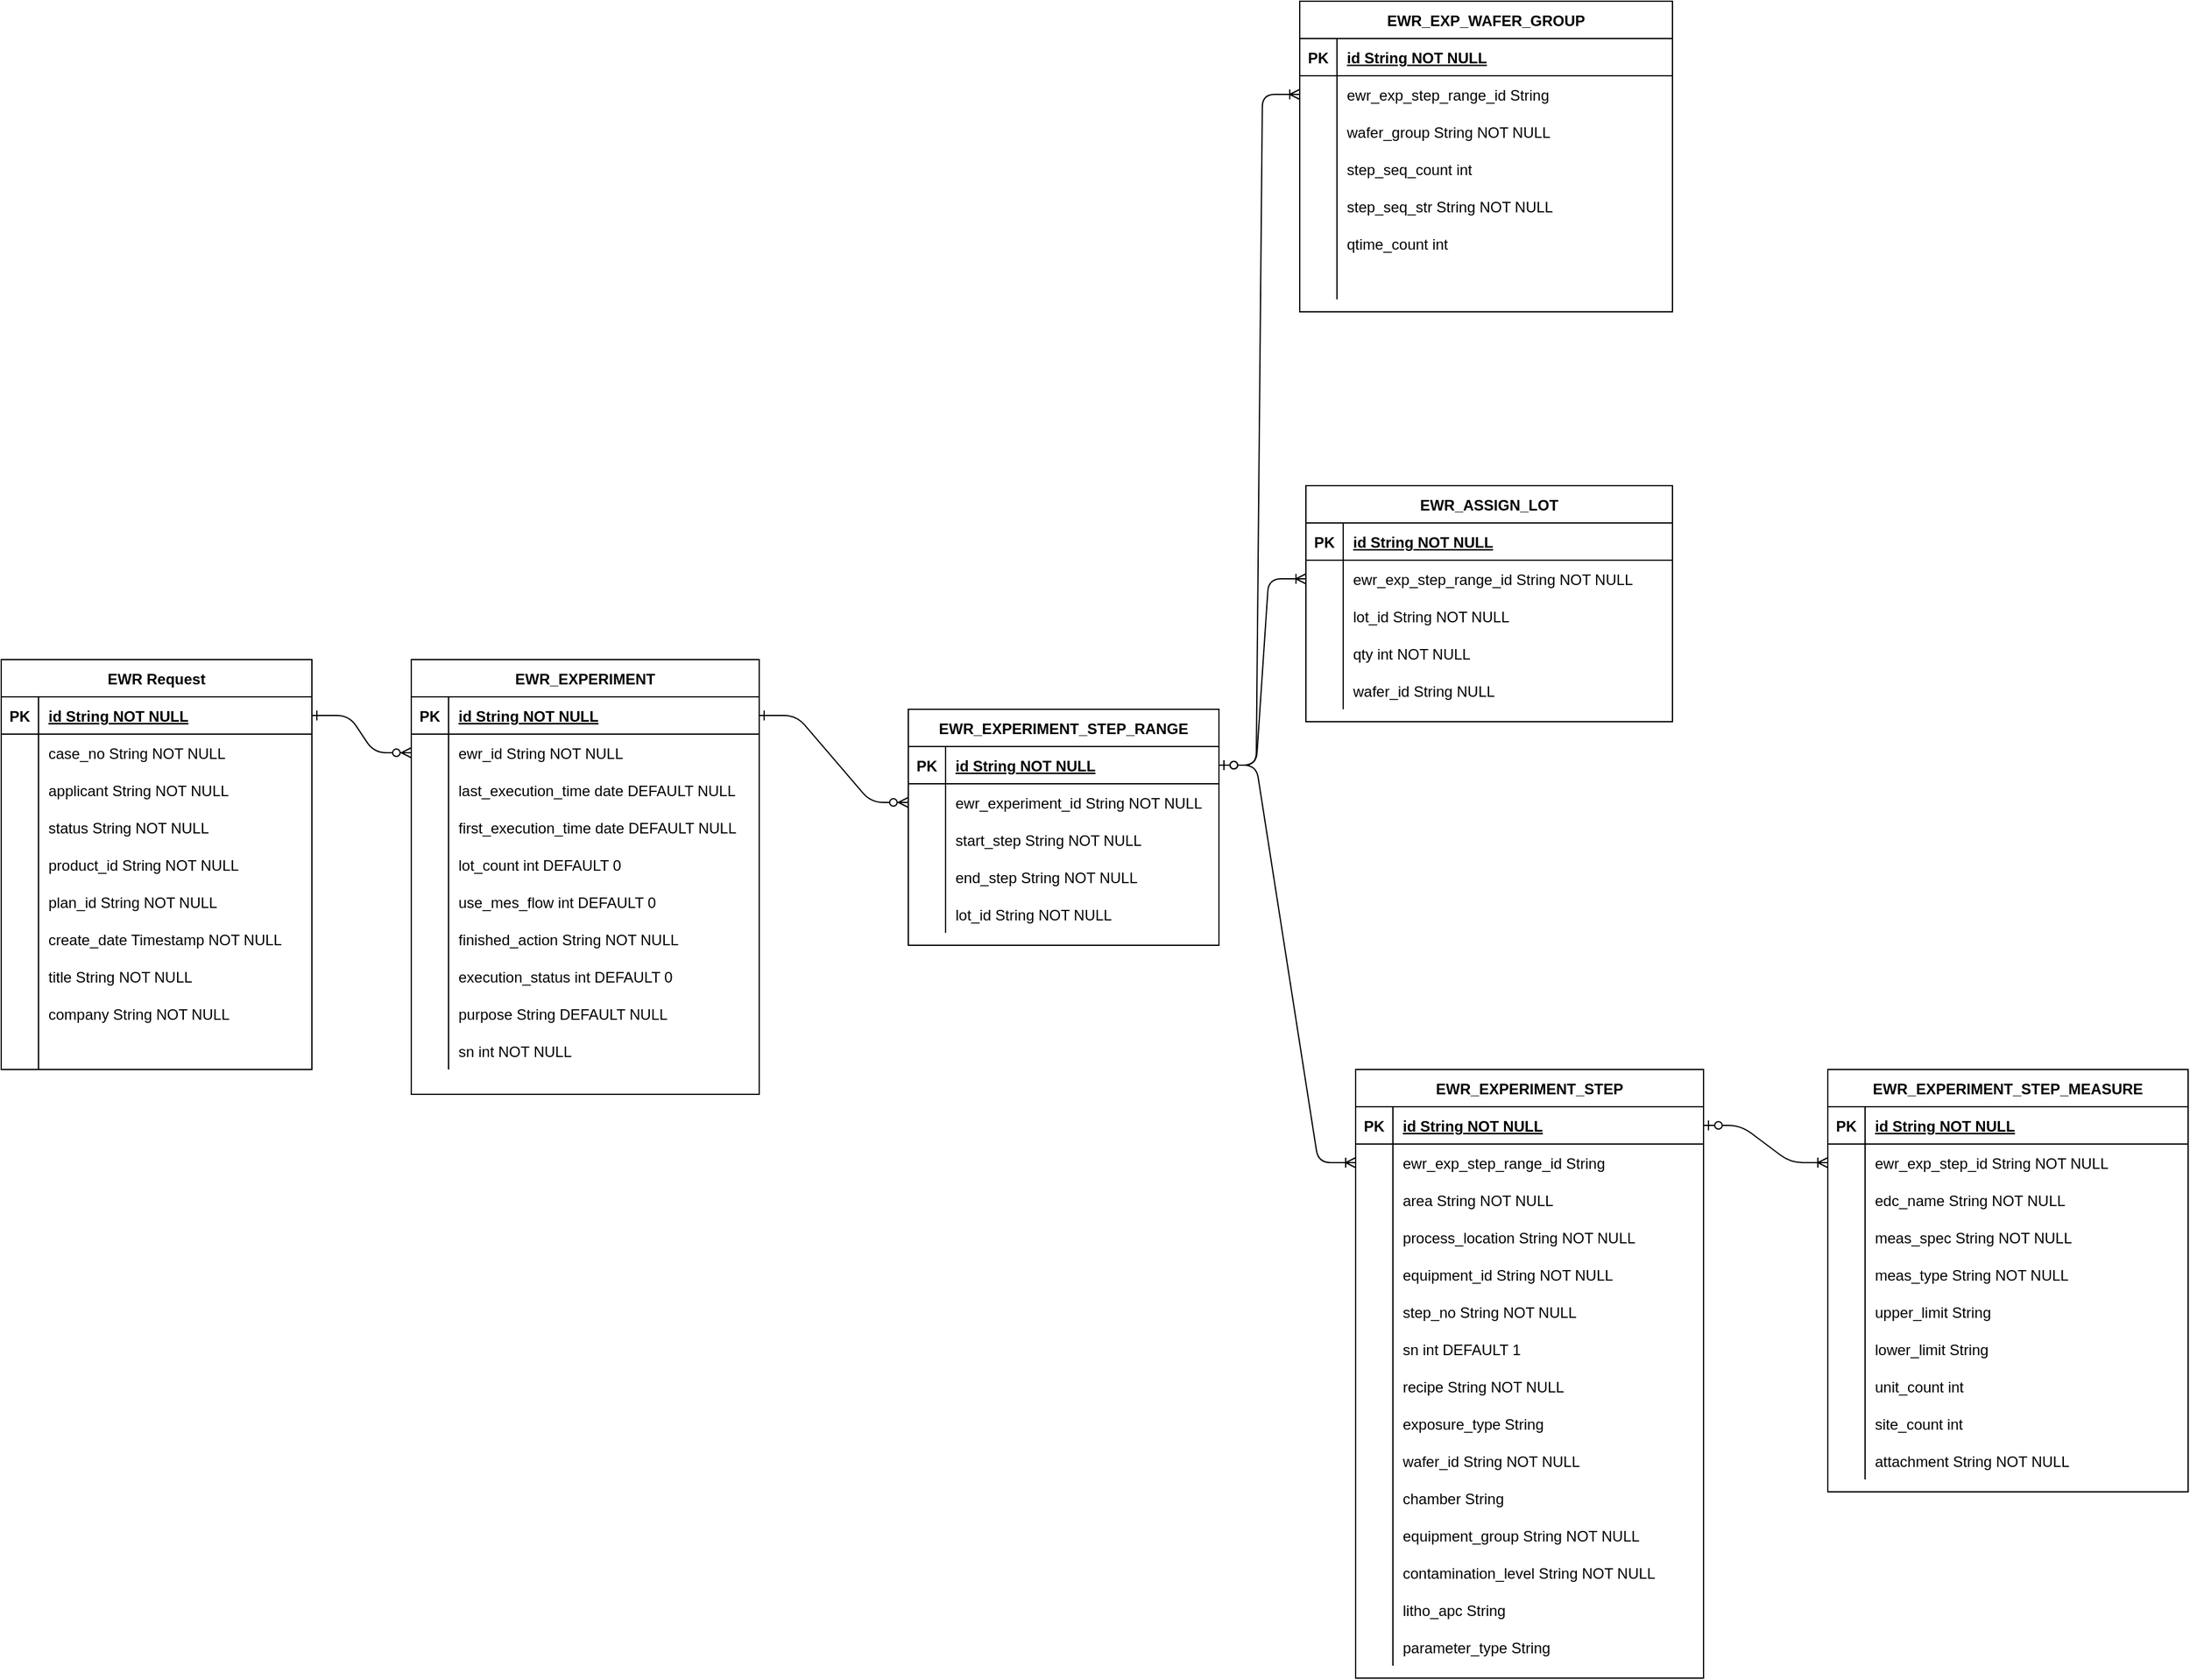 <mxfile version="13.6.2" type="github">
  <diagram id="R2lEEEUBdFMjLlhIrx00" name="Page-1">
    <mxGraphModel dx="1673" dy="1940" grid="1" gridSize="10" guides="1" tooltips="1" connect="1" arrows="1" fold="1" page="1" pageScale="1" pageWidth="850" pageHeight="1100" math="0" shadow="0" extFonts="Permanent Marker^https://fonts.googleapis.com/css?family=Permanent+Marker">
      <root>
        <mxCell id="0" />
        <mxCell id="1" parent="0" />
        <mxCell id="C-vyLk0tnHw3VtMMgP7b-1" value="" style="edgeStyle=entityRelationEdgeStyle;endArrow=ERzeroToMany;startArrow=ERone;endFill=1;startFill=0;" parent="1" source="C-vyLk0tnHw3VtMMgP7b-24" target="C-vyLk0tnHw3VtMMgP7b-6" edge="1">
          <mxGeometry width="100" height="100" relative="1" as="geometry">
            <mxPoint x="340" y="720" as="sourcePoint" />
            <mxPoint x="440" y="620" as="targetPoint" />
          </mxGeometry>
        </mxCell>
        <mxCell id="C-vyLk0tnHw3VtMMgP7b-12" value="" style="edgeStyle=entityRelationEdgeStyle;endArrow=ERzeroToMany;startArrow=ERone;endFill=1;startFill=0;" parent="1" source="C-vyLk0tnHw3VtMMgP7b-3" target="C-vyLk0tnHw3VtMMgP7b-17" edge="1">
          <mxGeometry width="100" height="100" relative="1" as="geometry">
            <mxPoint x="400" y="180" as="sourcePoint" />
            <mxPoint x="460" y="205" as="targetPoint" />
          </mxGeometry>
        </mxCell>
        <mxCell id="C-vyLk0tnHw3VtMMgP7b-2" value="EWR_EXPERIMENT" style="shape=table;startSize=30;container=1;collapsible=1;childLayout=tableLayout;fixedRows=1;rowLines=0;fontStyle=1;align=center;resizeLast=1;" parent="1" vertex="1">
          <mxGeometry x="450" y="120" width="280" height="350" as="geometry">
            <mxRectangle x="450" y="120" width="160" height="30" as="alternateBounds" />
          </mxGeometry>
        </mxCell>
        <mxCell id="C-vyLk0tnHw3VtMMgP7b-3" value="" style="shape=partialRectangle;collapsible=0;dropTarget=0;pointerEvents=0;fillColor=none;points=[[0,0.5],[1,0.5]];portConstraint=eastwest;top=0;left=0;right=0;bottom=1;" parent="C-vyLk0tnHw3VtMMgP7b-2" vertex="1">
          <mxGeometry y="30" width="280" height="30" as="geometry" />
        </mxCell>
        <mxCell id="C-vyLk0tnHw3VtMMgP7b-4" value="PK" style="shape=partialRectangle;overflow=hidden;connectable=0;fillColor=none;top=0;left=0;bottom=0;right=0;fontStyle=1;" parent="C-vyLk0tnHw3VtMMgP7b-3" vertex="1">
          <mxGeometry width="30" height="30" as="geometry" />
        </mxCell>
        <mxCell id="C-vyLk0tnHw3VtMMgP7b-5" value="id String NOT NULL " style="shape=partialRectangle;overflow=hidden;connectable=0;fillColor=none;top=0;left=0;bottom=0;right=0;align=left;spacingLeft=6;fontStyle=5;" parent="C-vyLk0tnHw3VtMMgP7b-3" vertex="1">
          <mxGeometry x="30" width="250" height="30" as="geometry" />
        </mxCell>
        <mxCell id="C-vyLk0tnHw3VtMMgP7b-6" value="" style="shape=partialRectangle;collapsible=0;dropTarget=0;pointerEvents=0;fillColor=none;points=[[0,0.5],[1,0.5]];portConstraint=eastwest;top=0;left=0;right=0;bottom=0;" parent="C-vyLk0tnHw3VtMMgP7b-2" vertex="1">
          <mxGeometry y="60" width="280" height="30" as="geometry" />
        </mxCell>
        <mxCell id="C-vyLk0tnHw3VtMMgP7b-7" value="" style="shape=partialRectangle;overflow=hidden;connectable=0;fillColor=none;top=0;left=0;bottom=0;right=0;" parent="C-vyLk0tnHw3VtMMgP7b-6" vertex="1">
          <mxGeometry width="30" height="30" as="geometry" />
        </mxCell>
        <mxCell id="C-vyLk0tnHw3VtMMgP7b-8" value="ewr_id String NOT NULL" style="shape=partialRectangle;overflow=hidden;connectable=0;fillColor=none;top=0;left=0;bottom=0;right=0;align=left;spacingLeft=6;" parent="C-vyLk0tnHw3VtMMgP7b-6" vertex="1">
          <mxGeometry x="30" width="250" height="30" as="geometry" />
        </mxCell>
        <mxCell id="C-vyLk0tnHw3VtMMgP7b-9" value="" style="shape=partialRectangle;collapsible=0;dropTarget=0;pointerEvents=0;fillColor=none;points=[[0,0.5],[1,0.5]];portConstraint=eastwest;top=0;left=0;right=0;bottom=0;" parent="C-vyLk0tnHw3VtMMgP7b-2" vertex="1">
          <mxGeometry y="90" width="280" height="30" as="geometry" />
        </mxCell>
        <mxCell id="C-vyLk0tnHw3VtMMgP7b-10" value="" style="shape=partialRectangle;overflow=hidden;connectable=0;fillColor=none;top=0;left=0;bottom=0;right=0;" parent="C-vyLk0tnHw3VtMMgP7b-9" vertex="1">
          <mxGeometry width="30" height="30" as="geometry" />
        </mxCell>
        <mxCell id="C-vyLk0tnHw3VtMMgP7b-11" value="last_execution_time date DEFAULT NULL" style="shape=partialRectangle;overflow=hidden;connectable=0;fillColor=none;top=0;left=0;bottom=0;right=0;align=left;spacingLeft=6;" parent="C-vyLk0tnHw3VtMMgP7b-9" vertex="1">
          <mxGeometry x="30" width="250" height="30" as="geometry" />
        </mxCell>
        <mxCell id="_kYm_MKk06bkY_NFijVY-52" style="shape=partialRectangle;collapsible=0;dropTarget=0;pointerEvents=0;fillColor=none;points=[[0,0.5],[1,0.5]];portConstraint=eastwest;top=0;left=0;right=0;bottom=0;" vertex="1" parent="C-vyLk0tnHw3VtMMgP7b-2">
          <mxGeometry y="120" width="280" height="30" as="geometry" />
        </mxCell>
        <mxCell id="_kYm_MKk06bkY_NFijVY-53" style="shape=partialRectangle;overflow=hidden;connectable=0;fillColor=none;top=0;left=0;bottom=0;right=0;" vertex="1" parent="_kYm_MKk06bkY_NFijVY-52">
          <mxGeometry width="30" height="30" as="geometry" />
        </mxCell>
        <mxCell id="_kYm_MKk06bkY_NFijVY-54" value="first_execution_time date DEFAULT NULL" style="shape=partialRectangle;overflow=hidden;connectable=0;fillColor=none;top=0;left=0;bottom=0;right=0;align=left;spacingLeft=6;" vertex="1" parent="_kYm_MKk06bkY_NFijVY-52">
          <mxGeometry x="30" width="250" height="30" as="geometry" />
        </mxCell>
        <mxCell id="_kYm_MKk06bkY_NFijVY-55" style="shape=partialRectangle;collapsible=0;dropTarget=0;pointerEvents=0;fillColor=none;points=[[0,0.5],[1,0.5]];portConstraint=eastwest;top=0;left=0;right=0;bottom=0;" vertex="1" parent="C-vyLk0tnHw3VtMMgP7b-2">
          <mxGeometry y="150" width="280" height="30" as="geometry" />
        </mxCell>
        <mxCell id="_kYm_MKk06bkY_NFijVY-56" style="shape=partialRectangle;overflow=hidden;connectable=0;fillColor=none;top=0;left=0;bottom=0;right=0;" vertex="1" parent="_kYm_MKk06bkY_NFijVY-55">
          <mxGeometry width="30" height="30" as="geometry" />
        </mxCell>
        <mxCell id="_kYm_MKk06bkY_NFijVY-57" value="lot_count int DEFAULT 0" style="shape=partialRectangle;overflow=hidden;connectable=0;fillColor=none;top=0;left=0;bottom=0;right=0;align=left;spacingLeft=6;" vertex="1" parent="_kYm_MKk06bkY_NFijVY-55">
          <mxGeometry x="30" width="250" height="30" as="geometry" />
        </mxCell>
        <mxCell id="_kYm_MKk06bkY_NFijVY-58" style="shape=partialRectangle;collapsible=0;dropTarget=0;pointerEvents=0;fillColor=none;points=[[0,0.5],[1,0.5]];portConstraint=eastwest;top=0;left=0;right=0;bottom=0;" vertex="1" parent="C-vyLk0tnHw3VtMMgP7b-2">
          <mxGeometry y="180" width="280" height="30" as="geometry" />
        </mxCell>
        <mxCell id="_kYm_MKk06bkY_NFijVY-59" style="shape=partialRectangle;overflow=hidden;connectable=0;fillColor=none;top=0;left=0;bottom=0;right=0;" vertex="1" parent="_kYm_MKk06bkY_NFijVY-58">
          <mxGeometry width="30" height="30" as="geometry" />
        </mxCell>
        <mxCell id="_kYm_MKk06bkY_NFijVY-60" value="use_mes_flow int DEFAULT 0" style="shape=partialRectangle;overflow=hidden;connectable=0;fillColor=none;top=0;left=0;bottom=0;right=0;align=left;spacingLeft=6;" vertex="1" parent="_kYm_MKk06bkY_NFijVY-58">
          <mxGeometry x="30" width="250" height="30" as="geometry" />
        </mxCell>
        <mxCell id="_kYm_MKk06bkY_NFijVY-61" style="shape=partialRectangle;collapsible=0;dropTarget=0;pointerEvents=0;fillColor=none;points=[[0,0.5],[1,0.5]];portConstraint=eastwest;top=0;left=0;right=0;bottom=0;" vertex="1" parent="C-vyLk0tnHw3VtMMgP7b-2">
          <mxGeometry y="210" width="280" height="30" as="geometry" />
        </mxCell>
        <mxCell id="_kYm_MKk06bkY_NFijVY-62" style="shape=partialRectangle;overflow=hidden;connectable=0;fillColor=none;top=0;left=0;bottom=0;right=0;" vertex="1" parent="_kYm_MKk06bkY_NFijVY-61">
          <mxGeometry width="30" height="30" as="geometry" />
        </mxCell>
        <mxCell id="_kYm_MKk06bkY_NFijVY-63" value="finished_action String NOT NULL" style="shape=partialRectangle;overflow=hidden;connectable=0;fillColor=none;top=0;left=0;bottom=0;right=0;align=left;spacingLeft=6;" vertex="1" parent="_kYm_MKk06bkY_NFijVY-61">
          <mxGeometry x="30" width="250" height="30" as="geometry" />
        </mxCell>
        <mxCell id="_kYm_MKk06bkY_NFijVY-64" style="shape=partialRectangle;collapsible=0;dropTarget=0;pointerEvents=0;fillColor=none;points=[[0,0.5],[1,0.5]];portConstraint=eastwest;top=0;left=0;right=0;bottom=0;" vertex="1" parent="C-vyLk0tnHw3VtMMgP7b-2">
          <mxGeometry y="240" width="280" height="30" as="geometry" />
        </mxCell>
        <mxCell id="_kYm_MKk06bkY_NFijVY-65" style="shape=partialRectangle;overflow=hidden;connectable=0;fillColor=none;top=0;left=0;bottom=0;right=0;" vertex="1" parent="_kYm_MKk06bkY_NFijVY-64">
          <mxGeometry width="30" height="30" as="geometry" />
        </mxCell>
        <mxCell id="_kYm_MKk06bkY_NFijVY-66" value="execution_status int DEFAULT 0" style="shape=partialRectangle;overflow=hidden;connectable=0;fillColor=none;top=0;left=0;bottom=0;right=0;align=left;spacingLeft=6;" vertex="1" parent="_kYm_MKk06bkY_NFijVY-64">
          <mxGeometry x="30" width="250" height="30" as="geometry" />
        </mxCell>
        <mxCell id="_kYm_MKk06bkY_NFijVY-67" style="shape=partialRectangle;collapsible=0;dropTarget=0;pointerEvents=0;fillColor=none;points=[[0,0.5],[1,0.5]];portConstraint=eastwest;top=0;left=0;right=0;bottom=0;" vertex="1" parent="C-vyLk0tnHw3VtMMgP7b-2">
          <mxGeometry y="270" width="280" height="30" as="geometry" />
        </mxCell>
        <mxCell id="_kYm_MKk06bkY_NFijVY-68" style="shape=partialRectangle;overflow=hidden;connectable=0;fillColor=none;top=0;left=0;bottom=0;right=0;" vertex="1" parent="_kYm_MKk06bkY_NFijVY-67">
          <mxGeometry width="30" height="30" as="geometry" />
        </mxCell>
        <mxCell id="_kYm_MKk06bkY_NFijVY-69" value="purpose String DEFAULT NULL" style="shape=partialRectangle;overflow=hidden;connectable=0;fillColor=none;top=0;left=0;bottom=0;right=0;align=left;spacingLeft=6;" vertex="1" parent="_kYm_MKk06bkY_NFijVY-67">
          <mxGeometry x="30" width="250" height="30" as="geometry" />
        </mxCell>
        <mxCell id="_kYm_MKk06bkY_NFijVY-70" style="shape=partialRectangle;collapsible=0;dropTarget=0;pointerEvents=0;fillColor=none;points=[[0,0.5],[1,0.5]];portConstraint=eastwest;top=0;left=0;right=0;bottom=0;" vertex="1" parent="C-vyLk0tnHw3VtMMgP7b-2">
          <mxGeometry y="300" width="280" height="30" as="geometry" />
        </mxCell>
        <mxCell id="_kYm_MKk06bkY_NFijVY-71" style="shape=partialRectangle;overflow=hidden;connectable=0;fillColor=none;top=0;left=0;bottom=0;right=0;" vertex="1" parent="_kYm_MKk06bkY_NFijVY-70">
          <mxGeometry width="30" height="30" as="geometry" />
        </mxCell>
        <mxCell id="_kYm_MKk06bkY_NFijVY-72" value="sn int NOT NULL" style="shape=partialRectangle;overflow=hidden;connectable=0;fillColor=none;top=0;left=0;bottom=0;right=0;align=left;spacingLeft=6;" vertex="1" parent="_kYm_MKk06bkY_NFijVY-70">
          <mxGeometry x="30" width="250" height="30" as="geometry" />
        </mxCell>
        <mxCell id="C-vyLk0tnHw3VtMMgP7b-23" value="EWR Request" style="shape=table;startSize=30;container=1;collapsible=1;childLayout=tableLayout;fixedRows=1;rowLines=0;fontStyle=1;align=center;resizeLast=1;" parent="1" vertex="1">
          <mxGeometry x="120" y="120" width="250" height="330" as="geometry">
            <mxRectangle x="120" y="120" width="110" height="30" as="alternateBounds" />
          </mxGeometry>
        </mxCell>
        <mxCell id="C-vyLk0tnHw3VtMMgP7b-24" value="" style="shape=partialRectangle;collapsible=0;dropTarget=0;pointerEvents=0;fillColor=none;points=[[0,0.5],[1,0.5]];portConstraint=eastwest;top=0;left=0;right=0;bottom=1;" parent="C-vyLk0tnHw3VtMMgP7b-23" vertex="1">
          <mxGeometry y="30" width="250" height="30" as="geometry" />
        </mxCell>
        <mxCell id="C-vyLk0tnHw3VtMMgP7b-25" value="PK" style="shape=partialRectangle;overflow=hidden;connectable=0;fillColor=none;top=0;left=0;bottom=0;right=0;fontStyle=1;" parent="C-vyLk0tnHw3VtMMgP7b-24" vertex="1">
          <mxGeometry width="30" height="30" as="geometry" />
        </mxCell>
        <mxCell id="C-vyLk0tnHw3VtMMgP7b-26" value="id String NOT NULL " style="shape=partialRectangle;overflow=hidden;connectable=0;fillColor=none;top=0;left=0;bottom=0;right=0;align=left;spacingLeft=6;fontStyle=5;" parent="C-vyLk0tnHw3VtMMgP7b-24" vertex="1">
          <mxGeometry x="30" width="220" height="30" as="geometry" />
        </mxCell>
        <mxCell id="C-vyLk0tnHw3VtMMgP7b-27" value="" style="shape=partialRectangle;collapsible=0;dropTarget=0;pointerEvents=0;fillColor=none;points=[[0,0.5],[1,0.5]];portConstraint=eastwest;top=0;left=0;right=0;bottom=0;" parent="C-vyLk0tnHw3VtMMgP7b-23" vertex="1">
          <mxGeometry y="60" width="250" height="30" as="geometry" />
        </mxCell>
        <mxCell id="C-vyLk0tnHw3VtMMgP7b-28" value="" style="shape=partialRectangle;overflow=hidden;connectable=0;fillColor=none;top=0;left=0;bottom=0;right=0;" parent="C-vyLk0tnHw3VtMMgP7b-27" vertex="1">
          <mxGeometry width="30" height="30" as="geometry" />
        </mxCell>
        <mxCell id="C-vyLk0tnHw3VtMMgP7b-29" value="case_no String NOT NULL" style="shape=partialRectangle;overflow=hidden;connectable=0;fillColor=none;top=0;left=0;bottom=0;right=0;align=left;spacingLeft=6;" parent="C-vyLk0tnHw3VtMMgP7b-27" vertex="1">
          <mxGeometry x="30" width="220" height="30" as="geometry" />
        </mxCell>
        <mxCell id="_kYm_MKk06bkY_NFijVY-1" value="" style="shape=partialRectangle;collapsible=0;dropTarget=0;pointerEvents=0;fillColor=none;points=[[0,0.5],[1,0.5]];portConstraint=eastwest;top=0;left=0;right=0;bottom=0;" vertex="1" parent="C-vyLk0tnHw3VtMMgP7b-23">
          <mxGeometry y="90" width="250" height="30" as="geometry" />
        </mxCell>
        <mxCell id="_kYm_MKk06bkY_NFijVY-2" value="" style="shape=partialRectangle;overflow=hidden;connectable=0;fillColor=none;top=0;left=0;bottom=0;right=0;" vertex="1" parent="_kYm_MKk06bkY_NFijVY-1">
          <mxGeometry width="30" height="30" as="geometry" />
        </mxCell>
        <mxCell id="_kYm_MKk06bkY_NFijVY-3" value="applicant String NOT NULL" style="shape=partialRectangle;overflow=hidden;connectable=0;fillColor=none;top=0;left=0;bottom=0;right=0;align=left;spacingLeft=6;" vertex="1" parent="_kYm_MKk06bkY_NFijVY-1">
          <mxGeometry x="30" width="220" height="30" as="geometry" />
        </mxCell>
        <mxCell id="_kYm_MKk06bkY_NFijVY-4" value="" style="shape=partialRectangle;collapsible=0;dropTarget=0;pointerEvents=0;fillColor=none;points=[[0,0.5],[1,0.5]];portConstraint=eastwest;top=0;left=0;right=0;bottom=0;" vertex="1" parent="C-vyLk0tnHw3VtMMgP7b-23">
          <mxGeometry y="120" width="250" height="30" as="geometry" />
        </mxCell>
        <mxCell id="_kYm_MKk06bkY_NFijVY-5" value="" style="shape=partialRectangle;overflow=hidden;connectable=0;fillColor=none;top=0;left=0;bottom=0;right=0;" vertex="1" parent="_kYm_MKk06bkY_NFijVY-4">
          <mxGeometry width="30" height="30" as="geometry" />
        </mxCell>
        <mxCell id="_kYm_MKk06bkY_NFijVY-6" value="status String NOT NULL" style="shape=partialRectangle;overflow=hidden;connectable=0;fillColor=none;top=0;left=0;bottom=0;right=0;align=left;spacingLeft=6;" vertex="1" parent="_kYm_MKk06bkY_NFijVY-4">
          <mxGeometry x="30" width="220" height="30" as="geometry" />
        </mxCell>
        <mxCell id="_kYm_MKk06bkY_NFijVY-40" style="shape=partialRectangle;collapsible=0;dropTarget=0;pointerEvents=0;fillColor=none;points=[[0,0.5],[1,0.5]];portConstraint=eastwest;top=0;left=0;right=0;bottom=0;" vertex="1" parent="C-vyLk0tnHw3VtMMgP7b-23">
          <mxGeometry y="150" width="250" height="30" as="geometry" />
        </mxCell>
        <mxCell id="_kYm_MKk06bkY_NFijVY-41" style="shape=partialRectangle;overflow=hidden;connectable=0;fillColor=none;top=0;left=0;bottom=0;right=0;" vertex="1" parent="_kYm_MKk06bkY_NFijVY-40">
          <mxGeometry width="30" height="30" as="geometry" />
        </mxCell>
        <mxCell id="_kYm_MKk06bkY_NFijVY-42" value="product_id String NOT NULL" style="shape=partialRectangle;overflow=hidden;connectable=0;fillColor=none;top=0;left=0;bottom=0;right=0;align=left;spacingLeft=6;" vertex="1" parent="_kYm_MKk06bkY_NFijVY-40">
          <mxGeometry x="30" width="220" height="30" as="geometry" />
        </mxCell>
        <mxCell id="_kYm_MKk06bkY_NFijVY-31" style="shape=partialRectangle;collapsible=0;dropTarget=0;pointerEvents=0;fillColor=none;points=[[0,0.5],[1,0.5]];portConstraint=eastwest;top=0;left=0;right=0;bottom=0;" vertex="1" parent="C-vyLk0tnHw3VtMMgP7b-23">
          <mxGeometry y="180" width="250" height="30" as="geometry" />
        </mxCell>
        <mxCell id="_kYm_MKk06bkY_NFijVY-32" style="shape=partialRectangle;overflow=hidden;connectable=0;fillColor=none;top=0;left=0;bottom=0;right=0;" vertex="1" parent="_kYm_MKk06bkY_NFijVY-31">
          <mxGeometry width="30" height="30" as="geometry" />
        </mxCell>
        <mxCell id="_kYm_MKk06bkY_NFijVY-33" value="plan_id String NOT NULL" style="shape=partialRectangle;overflow=hidden;connectable=0;fillColor=none;top=0;left=0;bottom=0;right=0;align=left;spacingLeft=6;" vertex="1" parent="_kYm_MKk06bkY_NFijVY-31">
          <mxGeometry x="30" width="220" height="30" as="geometry" />
        </mxCell>
        <mxCell id="_kYm_MKk06bkY_NFijVY-37" style="shape=partialRectangle;collapsible=0;dropTarget=0;pointerEvents=0;fillColor=none;points=[[0,0.5],[1,0.5]];portConstraint=eastwest;top=0;left=0;right=0;bottom=0;" vertex="1" parent="C-vyLk0tnHw3VtMMgP7b-23">
          <mxGeometry y="210" width="250" height="30" as="geometry" />
        </mxCell>
        <mxCell id="_kYm_MKk06bkY_NFijVY-38" style="shape=partialRectangle;overflow=hidden;connectable=0;fillColor=none;top=0;left=0;bottom=0;right=0;" vertex="1" parent="_kYm_MKk06bkY_NFijVY-37">
          <mxGeometry width="30" height="30" as="geometry" />
        </mxCell>
        <mxCell id="_kYm_MKk06bkY_NFijVY-39" value="create_date Timestamp NOT NULL" style="shape=partialRectangle;overflow=hidden;connectable=0;fillColor=none;top=0;left=0;bottom=0;right=0;align=left;spacingLeft=6;" vertex="1" parent="_kYm_MKk06bkY_NFijVY-37">
          <mxGeometry x="30" width="220" height="30" as="geometry" />
        </mxCell>
        <mxCell id="_kYm_MKk06bkY_NFijVY-43" style="shape=partialRectangle;collapsible=0;dropTarget=0;pointerEvents=0;fillColor=none;points=[[0,0.5],[1,0.5]];portConstraint=eastwest;top=0;left=0;right=0;bottom=0;" vertex="1" parent="C-vyLk0tnHw3VtMMgP7b-23">
          <mxGeometry y="240" width="250" height="30" as="geometry" />
        </mxCell>
        <mxCell id="_kYm_MKk06bkY_NFijVY-44" style="shape=partialRectangle;overflow=hidden;connectable=0;fillColor=none;top=0;left=0;bottom=0;right=0;" vertex="1" parent="_kYm_MKk06bkY_NFijVY-43">
          <mxGeometry width="30" height="30" as="geometry" />
        </mxCell>
        <mxCell id="_kYm_MKk06bkY_NFijVY-45" value="title String NOT NULL" style="shape=partialRectangle;overflow=hidden;connectable=0;fillColor=none;top=0;left=0;bottom=0;right=0;align=left;spacingLeft=6;" vertex="1" parent="_kYm_MKk06bkY_NFijVY-43">
          <mxGeometry x="30" width="220" height="30" as="geometry" />
        </mxCell>
        <mxCell id="_kYm_MKk06bkY_NFijVY-46" style="shape=partialRectangle;collapsible=0;dropTarget=0;pointerEvents=0;fillColor=none;points=[[0,0.5],[1,0.5]];portConstraint=eastwest;top=0;left=0;right=0;bottom=0;" vertex="1" parent="C-vyLk0tnHw3VtMMgP7b-23">
          <mxGeometry y="270" width="250" height="30" as="geometry" />
        </mxCell>
        <mxCell id="_kYm_MKk06bkY_NFijVY-47" style="shape=partialRectangle;overflow=hidden;connectable=0;fillColor=none;top=0;left=0;bottom=0;right=0;" vertex="1" parent="_kYm_MKk06bkY_NFijVY-46">
          <mxGeometry width="30" height="30" as="geometry" />
        </mxCell>
        <mxCell id="_kYm_MKk06bkY_NFijVY-48" value="company String NOT NULL" style="shape=partialRectangle;overflow=hidden;connectable=0;fillColor=none;top=0;left=0;bottom=0;right=0;align=left;spacingLeft=6;" vertex="1" parent="_kYm_MKk06bkY_NFijVY-46">
          <mxGeometry x="30" width="220" height="30" as="geometry" />
        </mxCell>
        <mxCell id="_kYm_MKk06bkY_NFijVY-49" style="shape=partialRectangle;collapsible=0;dropTarget=0;pointerEvents=0;fillColor=none;points=[[0,0.5],[1,0.5]];portConstraint=eastwest;top=0;left=0;right=0;bottom=0;" vertex="1" parent="C-vyLk0tnHw3VtMMgP7b-23">
          <mxGeometry y="300" width="250" height="30" as="geometry" />
        </mxCell>
        <mxCell id="_kYm_MKk06bkY_NFijVY-50" style="shape=partialRectangle;overflow=hidden;connectable=0;fillColor=none;top=0;left=0;bottom=0;right=0;" vertex="1" parent="_kYm_MKk06bkY_NFijVY-49">
          <mxGeometry width="30" height="30" as="geometry" />
        </mxCell>
        <mxCell id="_kYm_MKk06bkY_NFijVY-51" style="shape=partialRectangle;overflow=hidden;connectable=0;fillColor=none;top=0;left=0;bottom=0;right=0;align=left;spacingLeft=6;" vertex="1" parent="_kYm_MKk06bkY_NFijVY-49">
          <mxGeometry x="30" width="220" height="30" as="geometry" />
        </mxCell>
        <mxCell id="_kYm_MKk06bkY_NFijVY-92" value="" style="edgeStyle=entityRelationEdgeStyle;fontSize=12;html=1;endArrow=ERoneToMany;startArrow=ERzeroToOne;" edge="1" parent="1" source="C-vyLk0tnHw3VtMMgP7b-14" target="_kYm_MKk06bkY_NFijVY-80">
          <mxGeometry width="100" height="100" relative="1" as="geometry">
            <mxPoint x="370" y="630" as="sourcePoint" />
            <mxPoint x="470" y="530" as="targetPoint" />
          </mxGeometry>
        </mxCell>
        <mxCell id="C-vyLk0tnHw3VtMMgP7b-13" value="EWR_EXPERIMENT_STEP_RANGE" style="shape=table;startSize=30;container=1;collapsible=1;childLayout=tableLayout;fixedRows=1;rowLines=0;fontStyle=1;align=center;resizeLast=1;" parent="1" vertex="1">
          <mxGeometry x="850" y="160" width="250" height="190" as="geometry">
            <mxRectangle x="440" y="760" width="240" height="30" as="alternateBounds" />
          </mxGeometry>
        </mxCell>
        <mxCell id="C-vyLk0tnHw3VtMMgP7b-14" value="" style="shape=partialRectangle;collapsible=0;dropTarget=0;pointerEvents=0;fillColor=none;points=[[0,0.5],[1,0.5]];portConstraint=eastwest;top=0;left=0;right=0;bottom=1;" parent="C-vyLk0tnHw3VtMMgP7b-13" vertex="1">
          <mxGeometry y="30" width="250" height="30" as="geometry" />
        </mxCell>
        <mxCell id="C-vyLk0tnHw3VtMMgP7b-15" value="PK" style="shape=partialRectangle;overflow=hidden;connectable=0;fillColor=none;top=0;left=0;bottom=0;right=0;fontStyle=1;" parent="C-vyLk0tnHw3VtMMgP7b-14" vertex="1">
          <mxGeometry width="30" height="30" as="geometry" />
        </mxCell>
        <mxCell id="C-vyLk0tnHw3VtMMgP7b-16" value="id String NOT NULL" style="shape=partialRectangle;overflow=hidden;connectable=0;fillColor=none;top=0;left=0;bottom=0;right=0;align=left;spacingLeft=6;fontStyle=5;" parent="C-vyLk0tnHw3VtMMgP7b-14" vertex="1">
          <mxGeometry x="30" width="220" height="30" as="geometry" />
        </mxCell>
        <mxCell id="C-vyLk0tnHw3VtMMgP7b-17" value="" style="shape=partialRectangle;collapsible=0;dropTarget=0;pointerEvents=0;fillColor=none;points=[[0,0.5],[1,0.5]];portConstraint=eastwest;top=0;left=0;right=0;bottom=0;" parent="C-vyLk0tnHw3VtMMgP7b-13" vertex="1">
          <mxGeometry y="60" width="250" height="30" as="geometry" />
        </mxCell>
        <mxCell id="C-vyLk0tnHw3VtMMgP7b-18" value="" style="shape=partialRectangle;overflow=hidden;connectable=0;fillColor=none;top=0;left=0;bottom=0;right=0;" parent="C-vyLk0tnHw3VtMMgP7b-17" vertex="1">
          <mxGeometry width="30" height="30" as="geometry" />
        </mxCell>
        <mxCell id="C-vyLk0tnHw3VtMMgP7b-19" value="ewr_experiment_id String NOT NULL" style="shape=partialRectangle;overflow=hidden;connectable=0;fillColor=none;top=0;left=0;bottom=0;right=0;align=left;spacingLeft=6;" parent="C-vyLk0tnHw3VtMMgP7b-17" vertex="1">
          <mxGeometry x="30" width="220" height="30" as="geometry" />
        </mxCell>
        <mxCell id="C-vyLk0tnHw3VtMMgP7b-20" value="" style="shape=partialRectangle;collapsible=0;dropTarget=0;pointerEvents=0;fillColor=none;points=[[0,0.5],[1,0.5]];portConstraint=eastwest;top=0;left=0;right=0;bottom=0;" parent="C-vyLk0tnHw3VtMMgP7b-13" vertex="1">
          <mxGeometry y="90" width="250" height="30" as="geometry" />
        </mxCell>
        <mxCell id="C-vyLk0tnHw3VtMMgP7b-21" value="" style="shape=partialRectangle;overflow=hidden;connectable=0;fillColor=none;top=0;left=0;bottom=0;right=0;" parent="C-vyLk0tnHw3VtMMgP7b-20" vertex="1">
          <mxGeometry width="30" height="30" as="geometry" />
        </mxCell>
        <mxCell id="C-vyLk0tnHw3VtMMgP7b-22" value="start_step String NOT NULL" style="shape=partialRectangle;overflow=hidden;connectable=0;fillColor=none;top=0;left=0;bottom=0;right=0;align=left;spacingLeft=6;" parent="C-vyLk0tnHw3VtMMgP7b-20" vertex="1">
          <mxGeometry x="30" width="220" height="30" as="geometry" />
        </mxCell>
        <mxCell id="_kYm_MKk06bkY_NFijVY-73" style="shape=partialRectangle;collapsible=0;dropTarget=0;pointerEvents=0;fillColor=none;points=[[0,0.5],[1,0.5]];portConstraint=eastwest;top=0;left=0;right=0;bottom=0;" vertex="1" parent="C-vyLk0tnHw3VtMMgP7b-13">
          <mxGeometry y="120" width="250" height="30" as="geometry" />
        </mxCell>
        <mxCell id="_kYm_MKk06bkY_NFijVY-74" style="shape=partialRectangle;overflow=hidden;connectable=0;fillColor=none;top=0;left=0;bottom=0;right=0;" vertex="1" parent="_kYm_MKk06bkY_NFijVY-73">
          <mxGeometry width="30" height="30" as="geometry" />
        </mxCell>
        <mxCell id="_kYm_MKk06bkY_NFijVY-75" value="end_step String NOT NULL" style="shape=partialRectangle;overflow=hidden;connectable=0;fillColor=none;top=0;left=0;bottom=0;right=0;align=left;spacingLeft=6;" vertex="1" parent="_kYm_MKk06bkY_NFijVY-73">
          <mxGeometry x="30" width="220" height="30" as="geometry" />
        </mxCell>
        <mxCell id="_kYm_MKk06bkY_NFijVY-28" style="shape=partialRectangle;collapsible=0;dropTarget=0;pointerEvents=0;fillColor=none;points=[[0,0.5],[1,0.5]];portConstraint=eastwest;top=0;left=0;right=0;bottom=0;" vertex="1" parent="C-vyLk0tnHw3VtMMgP7b-13">
          <mxGeometry y="150" width="250" height="30" as="geometry" />
        </mxCell>
        <mxCell id="_kYm_MKk06bkY_NFijVY-29" style="shape=partialRectangle;overflow=hidden;connectable=0;fillColor=none;top=0;left=0;bottom=0;right=0;" vertex="1" parent="_kYm_MKk06bkY_NFijVY-28">
          <mxGeometry width="30" height="30" as="geometry" />
        </mxCell>
        <mxCell id="_kYm_MKk06bkY_NFijVY-30" value="lot_id String NOT NULL" style="shape=partialRectangle;overflow=hidden;connectable=0;fillColor=none;top=0;left=0;bottom=0;right=0;align=left;spacingLeft=6;" vertex="1" parent="_kYm_MKk06bkY_NFijVY-28">
          <mxGeometry x="30" width="220" height="30" as="geometry" />
        </mxCell>
        <mxCell id="_kYm_MKk06bkY_NFijVY-109" value="" style="edgeStyle=entityRelationEdgeStyle;fontSize=12;html=1;endArrow=ERoneToMany;startArrow=ERzeroToOne;entryX=0;entryY=0.5;entryDx=0;entryDy=0;" edge="1" parent="1" source="C-vyLk0tnHw3VtMMgP7b-14" target="_kYm_MKk06bkY_NFijVY-97">
          <mxGeometry width="100" height="100" relative="1" as="geometry">
            <mxPoint x="150" y="920" as="sourcePoint" />
            <mxPoint x="250" y="820" as="targetPoint" />
          </mxGeometry>
        </mxCell>
        <mxCell id="_kYm_MKk06bkY_NFijVY-76" value="EWR_ASSIGN_LOT" style="shape=table;startSize=30;container=1;collapsible=1;childLayout=tableLayout;fixedRows=1;rowLines=0;fontStyle=1;align=center;resizeLast=1;" vertex="1" parent="1">
          <mxGeometry x="1170" y="-20" width="295" height="190" as="geometry">
            <mxRectangle x="395" y="530" width="140" height="30" as="alternateBounds" />
          </mxGeometry>
        </mxCell>
        <mxCell id="_kYm_MKk06bkY_NFijVY-77" value="" style="shape=partialRectangle;collapsible=0;dropTarget=0;pointerEvents=0;fillColor=none;top=0;left=0;bottom=1;right=0;points=[[0,0.5],[1,0.5]];portConstraint=eastwest;" vertex="1" parent="_kYm_MKk06bkY_NFijVY-76">
          <mxGeometry y="30" width="295" height="30" as="geometry" />
        </mxCell>
        <mxCell id="_kYm_MKk06bkY_NFijVY-78" value="PK" style="shape=partialRectangle;connectable=0;fillColor=none;top=0;left=0;bottom=0;right=0;fontStyle=1;overflow=hidden;" vertex="1" parent="_kYm_MKk06bkY_NFijVY-77">
          <mxGeometry width="30" height="30" as="geometry" />
        </mxCell>
        <mxCell id="_kYm_MKk06bkY_NFijVY-79" value="id String NOT NULL" style="shape=partialRectangle;connectable=0;fillColor=none;top=0;left=0;bottom=0;right=0;align=left;spacingLeft=6;fontStyle=5;overflow=hidden;" vertex="1" parent="_kYm_MKk06bkY_NFijVY-77">
          <mxGeometry x="30" width="265" height="30" as="geometry" />
        </mxCell>
        <mxCell id="_kYm_MKk06bkY_NFijVY-80" value="" style="shape=partialRectangle;collapsible=0;dropTarget=0;pointerEvents=0;fillColor=none;top=0;left=0;bottom=0;right=0;points=[[0,0.5],[1,0.5]];portConstraint=eastwest;" vertex="1" parent="_kYm_MKk06bkY_NFijVY-76">
          <mxGeometry y="60" width="295" height="30" as="geometry" />
        </mxCell>
        <mxCell id="_kYm_MKk06bkY_NFijVY-81" value="" style="shape=partialRectangle;connectable=0;fillColor=none;top=0;left=0;bottom=0;right=0;editable=1;overflow=hidden;" vertex="1" parent="_kYm_MKk06bkY_NFijVY-80">
          <mxGeometry width="30" height="30" as="geometry" />
        </mxCell>
        <mxCell id="_kYm_MKk06bkY_NFijVY-82" value="ewr_exp_step_range_id String NOT NULL" style="shape=partialRectangle;connectable=0;fillColor=none;top=0;left=0;bottom=0;right=0;align=left;spacingLeft=6;overflow=hidden;" vertex="1" parent="_kYm_MKk06bkY_NFijVY-80">
          <mxGeometry x="30" width="265" height="30" as="geometry" />
        </mxCell>
        <mxCell id="_kYm_MKk06bkY_NFijVY-83" value="" style="shape=partialRectangle;collapsible=0;dropTarget=0;pointerEvents=0;fillColor=none;top=0;left=0;bottom=0;right=0;points=[[0,0.5],[1,0.5]];portConstraint=eastwest;" vertex="1" parent="_kYm_MKk06bkY_NFijVY-76">
          <mxGeometry y="90" width="295" height="30" as="geometry" />
        </mxCell>
        <mxCell id="_kYm_MKk06bkY_NFijVY-84" value="" style="shape=partialRectangle;connectable=0;fillColor=none;top=0;left=0;bottom=0;right=0;editable=1;overflow=hidden;" vertex="1" parent="_kYm_MKk06bkY_NFijVY-83">
          <mxGeometry width="30" height="30" as="geometry" />
        </mxCell>
        <mxCell id="_kYm_MKk06bkY_NFijVY-85" value="lot_id String NOT NULL" style="shape=partialRectangle;connectable=0;fillColor=none;top=0;left=0;bottom=0;right=0;align=left;spacingLeft=6;overflow=hidden;" vertex="1" parent="_kYm_MKk06bkY_NFijVY-83">
          <mxGeometry x="30" width="265" height="30" as="geometry" />
        </mxCell>
        <mxCell id="_kYm_MKk06bkY_NFijVY-86" value="" style="shape=partialRectangle;collapsible=0;dropTarget=0;pointerEvents=0;fillColor=none;top=0;left=0;bottom=0;right=0;points=[[0,0.5],[1,0.5]];portConstraint=eastwest;" vertex="1" parent="_kYm_MKk06bkY_NFijVY-76">
          <mxGeometry y="120" width="295" height="30" as="geometry" />
        </mxCell>
        <mxCell id="_kYm_MKk06bkY_NFijVY-87" value="" style="shape=partialRectangle;connectable=0;fillColor=none;top=0;left=0;bottom=0;right=0;editable=1;overflow=hidden;" vertex="1" parent="_kYm_MKk06bkY_NFijVY-86">
          <mxGeometry width="30" height="30" as="geometry" />
        </mxCell>
        <mxCell id="_kYm_MKk06bkY_NFijVY-88" value="qty int NOT NULL" style="shape=partialRectangle;connectable=0;fillColor=none;top=0;left=0;bottom=0;right=0;align=left;spacingLeft=6;overflow=hidden;" vertex="1" parent="_kYm_MKk06bkY_NFijVY-86">
          <mxGeometry x="30" width="265" height="30" as="geometry" />
        </mxCell>
        <mxCell id="_kYm_MKk06bkY_NFijVY-89" style="shape=partialRectangle;collapsible=0;dropTarget=0;pointerEvents=0;fillColor=none;top=0;left=0;bottom=0;right=0;points=[[0,0.5],[1,0.5]];portConstraint=eastwest;" vertex="1" parent="_kYm_MKk06bkY_NFijVY-76">
          <mxGeometry y="150" width="295" height="30" as="geometry" />
        </mxCell>
        <mxCell id="_kYm_MKk06bkY_NFijVY-90" style="shape=partialRectangle;connectable=0;fillColor=none;top=0;left=0;bottom=0;right=0;editable=1;overflow=hidden;" vertex="1" parent="_kYm_MKk06bkY_NFijVY-89">
          <mxGeometry width="30" height="30" as="geometry" />
        </mxCell>
        <mxCell id="_kYm_MKk06bkY_NFijVY-91" value="wafer_id String NULL" style="shape=partialRectangle;connectable=0;fillColor=none;top=0;left=0;bottom=0;right=0;align=left;spacingLeft=6;overflow=hidden;" vertex="1" parent="_kYm_MKk06bkY_NFijVY-89">
          <mxGeometry x="30" width="265" height="30" as="geometry" />
        </mxCell>
        <mxCell id="_kYm_MKk06bkY_NFijVY-93" value="EWR_EXPERIMENT_STEP" style="shape=table;startSize=30;container=1;collapsible=1;childLayout=tableLayout;fixedRows=1;rowLines=0;fontStyle=1;align=center;resizeLast=1;" vertex="1" parent="1">
          <mxGeometry x="1210" y="450" width="280" height="490" as="geometry">
            <mxRectangle x="1210" y="450" width="180" height="30" as="alternateBounds" />
          </mxGeometry>
        </mxCell>
        <mxCell id="_kYm_MKk06bkY_NFijVY-94" value="" style="shape=partialRectangle;collapsible=0;dropTarget=0;pointerEvents=0;fillColor=none;top=0;left=0;bottom=1;right=0;points=[[0,0.5],[1,0.5]];portConstraint=eastwest;" vertex="1" parent="_kYm_MKk06bkY_NFijVY-93">
          <mxGeometry y="30" width="280" height="30" as="geometry" />
        </mxCell>
        <mxCell id="_kYm_MKk06bkY_NFijVY-95" value="PK" style="shape=partialRectangle;connectable=0;fillColor=none;top=0;left=0;bottom=0;right=0;fontStyle=1;overflow=hidden;" vertex="1" parent="_kYm_MKk06bkY_NFijVY-94">
          <mxGeometry width="30" height="30" as="geometry" />
        </mxCell>
        <mxCell id="_kYm_MKk06bkY_NFijVY-96" value="id String NOT NULL" style="shape=partialRectangle;connectable=0;fillColor=none;top=0;left=0;bottom=0;right=0;align=left;spacingLeft=6;fontStyle=5;overflow=hidden;" vertex="1" parent="_kYm_MKk06bkY_NFijVY-94">
          <mxGeometry x="30" width="250" height="30" as="geometry" />
        </mxCell>
        <mxCell id="_kYm_MKk06bkY_NFijVY-97" value="" style="shape=partialRectangle;collapsible=0;dropTarget=0;pointerEvents=0;fillColor=none;top=0;left=0;bottom=0;right=0;points=[[0,0.5],[1,0.5]];portConstraint=eastwest;" vertex="1" parent="_kYm_MKk06bkY_NFijVY-93">
          <mxGeometry y="60" width="280" height="30" as="geometry" />
        </mxCell>
        <mxCell id="_kYm_MKk06bkY_NFijVY-98" value="" style="shape=partialRectangle;connectable=0;fillColor=none;top=0;left=0;bottom=0;right=0;editable=1;overflow=hidden;" vertex="1" parent="_kYm_MKk06bkY_NFijVY-97">
          <mxGeometry width="30" height="30" as="geometry" />
        </mxCell>
        <mxCell id="_kYm_MKk06bkY_NFijVY-99" value="ewr_exp_step_range_id String" style="shape=partialRectangle;connectable=0;fillColor=none;top=0;left=0;bottom=0;right=0;align=left;spacingLeft=6;overflow=hidden;" vertex="1" parent="_kYm_MKk06bkY_NFijVY-97">
          <mxGeometry x="30" width="250" height="30" as="geometry" />
        </mxCell>
        <mxCell id="_kYm_MKk06bkY_NFijVY-100" value="" style="shape=partialRectangle;collapsible=0;dropTarget=0;pointerEvents=0;fillColor=none;top=0;left=0;bottom=0;right=0;points=[[0,0.5],[1,0.5]];portConstraint=eastwest;" vertex="1" parent="_kYm_MKk06bkY_NFijVY-93">
          <mxGeometry y="90" width="280" height="30" as="geometry" />
        </mxCell>
        <mxCell id="_kYm_MKk06bkY_NFijVY-101" value="" style="shape=partialRectangle;connectable=0;fillColor=none;top=0;left=0;bottom=0;right=0;editable=1;overflow=hidden;" vertex="1" parent="_kYm_MKk06bkY_NFijVY-100">
          <mxGeometry width="30" height="30" as="geometry" />
        </mxCell>
        <mxCell id="_kYm_MKk06bkY_NFijVY-102" value="area String NOT NULL" style="shape=partialRectangle;connectable=0;fillColor=none;top=0;left=0;bottom=0;right=0;align=left;spacingLeft=6;overflow=hidden;" vertex="1" parent="_kYm_MKk06bkY_NFijVY-100">
          <mxGeometry x="30" width="250" height="30" as="geometry" />
        </mxCell>
        <mxCell id="_kYm_MKk06bkY_NFijVY-103" value="" style="shape=partialRectangle;collapsible=0;dropTarget=0;pointerEvents=0;fillColor=none;top=0;left=0;bottom=0;right=0;points=[[0,0.5],[1,0.5]];portConstraint=eastwest;" vertex="1" parent="_kYm_MKk06bkY_NFijVY-93">
          <mxGeometry y="120" width="280" height="30" as="geometry" />
        </mxCell>
        <mxCell id="_kYm_MKk06bkY_NFijVY-104" value="" style="shape=partialRectangle;connectable=0;fillColor=none;top=0;left=0;bottom=0;right=0;editable=1;overflow=hidden;" vertex="1" parent="_kYm_MKk06bkY_NFijVY-103">
          <mxGeometry width="30" height="30" as="geometry" />
        </mxCell>
        <mxCell id="_kYm_MKk06bkY_NFijVY-105" value="process_location String NOT NULL" style="shape=partialRectangle;connectable=0;fillColor=none;top=0;left=0;bottom=0;right=0;align=left;spacingLeft=6;overflow=hidden;" vertex="1" parent="_kYm_MKk06bkY_NFijVY-103">
          <mxGeometry x="30" width="250" height="30" as="geometry" />
        </mxCell>
        <mxCell id="_kYm_MKk06bkY_NFijVY-111" style="shape=partialRectangle;collapsible=0;dropTarget=0;pointerEvents=0;fillColor=none;top=0;left=0;bottom=0;right=0;points=[[0,0.5],[1,0.5]];portConstraint=eastwest;" vertex="1" parent="_kYm_MKk06bkY_NFijVY-93">
          <mxGeometry y="150" width="280" height="30" as="geometry" />
        </mxCell>
        <mxCell id="_kYm_MKk06bkY_NFijVY-112" style="shape=partialRectangle;connectable=0;fillColor=none;top=0;left=0;bottom=0;right=0;editable=1;overflow=hidden;" vertex="1" parent="_kYm_MKk06bkY_NFijVY-111">
          <mxGeometry width="30" height="30" as="geometry" />
        </mxCell>
        <mxCell id="_kYm_MKk06bkY_NFijVY-113" value="equipment_id String NOT NULL" style="shape=partialRectangle;connectable=0;fillColor=none;top=0;left=0;bottom=0;right=0;align=left;spacingLeft=6;overflow=hidden;" vertex="1" parent="_kYm_MKk06bkY_NFijVY-111">
          <mxGeometry x="30" width="250" height="30" as="geometry" />
        </mxCell>
        <mxCell id="_kYm_MKk06bkY_NFijVY-114" style="shape=partialRectangle;collapsible=0;dropTarget=0;pointerEvents=0;fillColor=none;top=0;left=0;bottom=0;right=0;points=[[0,0.5],[1,0.5]];portConstraint=eastwest;" vertex="1" parent="_kYm_MKk06bkY_NFijVY-93">
          <mxGeometry y="180" width="280" height="30" as="geometry" />
        </mxCell>
        <mxCell id="_kYm_MKk06bkY_NFijVY-115" style="shape=partialRectangle;connectable=0;fillColor=none;top=0;left=0;bottom=0;right=0;editable=1;overflow=hidden;" vertex="1" parent="_kYm_MKk06bkY_NFijVY-114">
          <mxGeometry width="30" height="30" as="geometry" />
        </mxCell>
        <mxCell id="_kYm_MKk06bkY_NFijVY-116" value="step_no String NOT NULL" style="shape=partialRectangle;connectable=0;fillColor=none;top=0;left=0;bottom=0;right=0;align=left;spacingLeft=6;overflow=hidden;" vertex="1" parent="_kYm_MKk06bkY_NFijVY-114">
          <mxGeometry x="30" width="250" height="30" as="geometry" />
        </mxCell>
        <mxCell id="_kYm_MKk06bkY_NFijVY-117" style="shape=partialRectangle;collapsible=0;dropTarget=0;pointerEvents=0;fillColor=none;top=0;left=0;bottom=0;right=0;points=[[0,0.5],[1,0.5]];portConstraint=eastwest;" vertex="1" parent="_kYm_MKk06bkY_NFijVY-93">
          <mxGeometry y="210" width="280" height="30" as="geometry" />
        </mxCell>
        <mxCell id="_kYm_MKk06bkY_NFijVY-118" style="shape=partialRectangle;connectable=0;fillColor=none;top=0;left=0;bottom=0;right=0;editable=1;overflow=hidden;" vertex="1" parent="_kYm_MKk06bkY_NFijVY-117">
          <mxGeometry width="30" height="30" as="geometry" />
        </mxCell>
        <mxCell id="_kYm_MKk06bkY_NFijVY-119" value="sn int DEFAULT 1" style="shape=partialRectangle;connectable=0;fillColor=none;top=0;left=0;bottom=0;right=0;align=left;spacingLeft=6;overflow=hidden;" vertex="1" parent="_kYm_MKk06bkY_NFijVY-117">
          <mxGeometry x="30" width="250" height="30" as="geometry" />
        </mxCell>
        <mxCell id="_kYm_MKk06bkY_NFijVY-120" style="shape=partialRectangle;collapsible=0;dropTarget=0;pointerEvents=0;fillColor=none;top=0;left=0;bottom=0;right=0;points=[[0,0.5],[1,0.5]];portConstraint=eastwest;" vertex="1" parent="_kYm_MKk06bkY_NFijVY-93">
          <mxGeometry y="240" width="280" height="30" as="geometry" />
        </mxCell>
        <mxCell id="_kYm_MKk06bkY_NFijVY-121" style="shape=partialRectangle;connectable=0;fillColor=none;top=0;left=0;bottom=0;right=0;editable=1;overflow=hidden;" vertex="1" parent="_kYm_MKk06bkY_NFijVY-120">
          <mxGeometry width="30" height="30" as="geometry" />
        </mxCell>
        <mxCell id="_kYm_MKk06bkY_NFijVY-122" value="recipe String NOT NULL" style="shape=partialRectangle;connectable=0;fillColor=none;top=0;left=0;bottom=0;right=0;align=left;spacingLeft=6;overflow=hidden;" vertex="1" parent="_kYm_MKk06bkY_NFijVY-120">
          <mxGeometry x="30" width="250" height="30" as="geometry" />
        </mxCell>
        <mxCell id="_kYm_MKk06bkY_NFijVY-123" style="shape=partialRectangle;collapsible=0;dropTarget=0;pointerEvents=0;fillColor=none;top=0;left=0;bottom=0;right=0;points=[[0,0.5],[1,0.5]];portConstraint=eastwest;" vertex="1" parent="_kYm_MKk06bkY_NFijVY-93">
          <mxGeometry y="270" width="280" height="30" as="geometry" />
        </mxCell>
        <mxCell id="_kYm_MKk06bkY_NFijVY-124" style="shape=partialRectangle;connectable=0;fillColor=none;top=0;left=0;bottom=0;right=0;editable=1;overflow=hidden;" vertex="1" parent="_kYm_MKk06bkY_NFijVY-123">
          <mxGeometry width="30" height="30" as="geometry" />
        </mxCell>
        <mxCell id="_kYm_MKk06bkY_NFijVY-125" value="exposure_type String" style="shape=partialRectangle;connectable=0;fillColor=none;top=0;left=0;bottom=0;right=0;align=left;spacingLeft=6;overflow=hidden;" vertex="1" parent="_kYm_MKk06bkY_NFijVY-123">
          <mxGeometry x="30" width="250" height="30" as="geometry" />
        </mxCell>
        <mxCell id="_kYm_MKk06bkY_NFijVY-126" style="shape=partialRectangle;collapsible=0;dropTarget=0;pointerEvents=0;fillColor=none;top=0;left=0;bottom=0;right=0;points=[[0,0.5],[1,0.5]];portConstraint=eastwest;" vertex="1" parent="_kYm_MKk06bkY_NFijVY-93">
          <mxGeometry y="300" width="280" height="30" as="geometry" />
        </mxCell>
        <mxCell id="_kYm_MKk06bkY_NFijVY-127" style="shape=partialRectangle;connectable=0;fillColor=none;top=0;left=0;bottom=0;right=0;editable=1;overflow=hidden;" vertex="1" parent="_kYm_MKk06bkY_NFijVY-126">
          <mxGeometry width="30" height="30" as="geometry" />
        </mxCell>
        <mxCell id="_kYm_MKk06bkY_NFijVY-128" value="wafer_id String NOT NULL" style="shape=partialRectangle;connectable=0;fillColor=none;top=0;left=0;bottom=0;right=0;align=left;spacingLeft=6;overflow=hidden;" vertex="1" parent="_kYm_MKk06bkY_NFijVY-126">
          <mxGeometry x="30" width="250" height="30" as="geometry" />
        </mxCell>
        <mxCell id="_kYm_MKk06bkY_NFijVY-129" style="shape=partialRectangle;collapsible=0;dropTarget=0;pointerEvents=0;fillColor=none;top=0;left=0;bottom=0;right=0;points=[[0,0.5],[1,0.5]];portConstraint=eastwest;" vertex="1" parent="_kYm_MKk06bkY_NFijVY-93">
          <mxGeometry y="330" width="280" height="30" as="geometry" />
        </mxCell>
        <mxCell id="_kYm_MKk06bkY_NFijVY-130" style="shape=partialRectangle;connectable=0;fillColor=none;top=0;left=0;bottom=0;right=0;editable=1;overflow=hidden;" vertex="1" parent="_kYm_MKk06bkY_NFijVY-129">
          <mxGeometry width="30" height="30" as="geometry" />
        </mxCell>
        <mxCell id="_kYm_MKk06bkY_NFijVY-131" value="chamber String" style="shape=partialRectangle;connectable=0;fillColor=none;top=0;left=0;bottom=0;right=0;align=left;spacingLeft=6;overflow=hidden;" vertex="1" parent="_kYm_MKk06bkY_NFijVY-129">
          <mxGeometry x="30" width="250" height="30" as="geometry" />
        </mxCell>
        <mxCell id="_kYm_MKk06bkY_NFijVY-132" style="shape=partialRectangle;collapsible=0;dropTarget=0;pointerEvents=0;fillColor=none;top=0;left=0;bottom=0;right=0;points=[[0,0.5],[1,0.5]];portConstraint=eastwest;" vertex="1" parent="_kYm_MKk06bkY_NFijVY-93">
          <mxGeometry y="360" width="280" height="30" as="geometry" />
        </mxCell>
        <mxCell id="_kYm_MKk06bkY_NFijVY-133" style="shape=partialRectangle;connectable=0;fillColor=none;top=0;left=0;bottom=0;right=0;editable=1;overflow=hidden;" vertex="1" parent="_kYm_MKk06bkY_NFijVY-132">
          <mxGeometry width="30" height="30" as="geometry" />
        </mxCell>
        <mxCell id="_kYm_MKk06bkY_NFijVY-134" value="equipment_group String NOT NULL" style="shape=partialRectangle;connectable=0;fillColor=none;top=0;left=0;bottom=0;right=0;align=left;spacingLeft=6;overflow=hidden;" vertex="1" parent="_kYm_MKk06bkY_NFijVY-132">
          <mxGeometry x="30" width="250" height="30" as="geometry" />
        </mxCell>
        <mxCell id="_kYm_MKk06bkY_NFijVY-135" style="shape=partialRectangle;collapsible=0;dropTarget=0;pointerEvents=0;fillColor=none;top=0;left=0;bottom=0;right=0;points=[[0,0.5],[1,0.5]];portConstraint=eastwest;" vertex="1" parent="_kYm_MKk06bkY_NFijVY-93">
          <mxGeometry y="390" width="280" height="30" as="geometry" />
        </mxCell>
        <mxCell id="_kYm_MKk06bkY_NFijVY-136" style="shape=partialRectangle;connectable=0;fillColor=none;top=0;left=0;bottom=0;right=0;editable=1;overflow=hidden;" vertex="1" parent="_kYm_MKk06bkY_NFijVY-135">
          <mxGeometry width="30" height="30" as="geometry" />
        </mxCell>
        <mxCell id="_kYm_MKk06bkY_NFijVY-137" value="contamination_level String NOT NULL" style="shape=partialRectangle;connectable=0;fillColor=none;top=0;left=0;bottom=0;right=0;align=left;spacingLeft=6;overflow=hidden;" vertex="1" parent="_kYm_MKk06bkY_NFijVY-135">
          <mxGeometry x="30" width="250" height="30" as="geometry" />
        </mxCell>
        <mxCell id="_kYm_MKk06bkY_NFijVY-138" style="shape=partialRectangle;collapsible=0;dropTarget=0;pointerEvents=0;fillColor=none;top=0;left=0;bottom=0;right=0;points=[[0,0.5],[1,0.5]];portConstraint=eastwest;" vertex="1" parent="_kYm_MKk06bkY_NFijVY-93">
          <mxGeometry y="420" width="280" height="30" as="geometry" />
        </mxCell>
        <mxCell id="_kYm_MKk06bkY_NFijVY-139" style="shape=partialRectangle;connectable=0;fillColor=none;top=0;left=0;bottom=0;right=0;editable=1;overflow=hidden;" vertex="1" parent="_kYm_MKk06bkY_NFijVY-138">
          <mxGeometry width="30" height="30" as="geometry" />
        </mxCell>
        <mxCell id="_kYm_MKk06bkY_NFijVY-140" value="litho_apc String" style="shape=partialRectangle;connectable=0;fillColor=none;top=0;left=0;bottom=0;right=0;align=left;spacingLeft=6;overflow=hidden;" vertex="1" parent="_kYm_MKk06bkY_NFijVY-138">
          <mxGeometry x="30" width="250" height="30" as="geometry" />
        </mxCell>
        <mxCell id="_kYm_MKk06bkY_NFijVY-141" style="shape=partialRectangle;collapsible=0;dropTarget=0;pointerEvents=0;fillColor=none;top=0;left=0;bottom=0;right=0;points=[[0,0.5],[1,0.5]];portConstraint=eastwest;" vertex="1" parent="_kYm_MKk06bkY_NFijVY-93">
          <mxGeometry y="450" width="280" height="30" as="geometry" />
        </mxCell>
        <mxCell id="_kYm_MKk06bkY_NFijVY-142" style="shape=partialRectangle;connectable=0;fillColor=none;top=0;left=0;bottom=0;right=0;editable=1;overflow=hidden;" vertex="1" parent="_kYm_MKk06bkY_NFijVY-141">
          <mxGeometry width="30" height="30" as="geometry" />
        </mxCell>
        <mxCell id="_kYm_MKk06bkY_NFijVY-143" value="parameter_type String" style="shape=partialRectangle;connectable=0;fillColor=none;top=0;left=0;bottom=0;right=0;align=left;spacingLeft=6;overflow=hidden;" vertex="1" parent="_kYm_MKk06bkY_NFijVY-141">
          <mxGeometry x="30" width="250" height="30" as="geometry" />
        </mxCell>
        <mxCell id="_kYm_MKk06bkY_NFijVY-144" value="EWR_EXPERIMENT_STEP_MEASURE" style="shape=table;startSize=30;container=1;collapsible=1;childLayout=tableLayout;fixedRows=1;rowLines=0;fontStyle=1;align=center;resizeLast=1;" vertex="1" parent="1">
          <mxGeometry x="1590" y="450" width="290" height="340" as="geometry">
            <mxRectangle x="1590" y="450" width="250" height="30" as="alternateBounds" />
          </mxGeometry>
        </mxCell>
        <mxCell id="_kYm_MKk06bkY_NFijVY-145" value="" style="shape=partialRectangle;collapsible=0;dropTarget=0;pointerEvents=0;fillColor=none;top=0;left=0;bottom=1;right=0;points=[[0,0.5],[1,0.5]];portConstraint=eastwest;" vertex="1" parent="_kYm_MKk06bkY_NFijVY-144">
          <mxGeometry y="30" width="290" height="30" as="geometry" />
        </mxCell>
        <mxCell id="_kYm_MKk06bkY_NFijVY-146" value="PK" style="shape=partialRectangle;connectable=0;fillColor=none;top=0;left=0;bottom=0;right=0;fontStyle=1;overflow=hidden;" vertex="1" parent="_kYm_MKk06bkY_NFijVY-145">
          <mxGeometry width="30" height="30" as="geometry" />
        </mxCell>
        <mxCell id="_kYm_MKk06bkY_NFijVY-147" value="id String NOT NULL" style="shape=partialRectangle;connectable=0;fillColor=none;top=0;left=0;bottom=0;right=0;align=left;spacingLeft=6;fontStyle=5;overflow=hidden;" vertex="1" parent="_kYm_MKk06bkY_NFijVY-145">
          <mxGeometry x="30" width="260" height="30" as="geometry" />
        </mxCell>
        <mxCell id="_kYm_MKk06bkY_NFijVY-148" value="" style="shape=partialRectangle;collapsible=0;dropTarget=0;pointerEvents=0;fillColor=none;top=0;left=0;bottom=0;right=0;points=[[0,0.5],[1,0.5]];portConstraint=eastwest;" vertex="1" parent="_kYm_MKk06bkY_NFijVY-144">
          <mxGeometry y="60" width="290" height="30" as="geometry" />
        </mxCell>
        <mxCell id="_kYm_MKk06bkY_NFijVY-149" value="" style="shape=partialRectangle;connectable=0;fillColor=none;top=0;left=0;bottom=0;right=0;editable=1;overflow=hidden;" vertex="1" parent="_kYm_MKk06bkY_NFijVY-148">
          <mxGeometry width="30" height="30" as="geometry" />
        </mxCell>
        <mxCell id="_kYm_MKk06bkY_NFijVY-150" value="ewr_exp_step_id String NOT NULL" style="shape=partialRectangle;connectable=0;fillColor=none;top=0;left=0;bottom=0;right=0;align=left;spacingLeft=6;overflow=hidden;" vertex="1" parent="_kYm_MKk06bkY_NFijVY-148">
          <mxGeometry x="30" width="260" height="30" as="geometry" />
        </mxCell>
        <mxCell id="_kYm_MKk06bkY_NFijVY-151" value="" style="shape=partialRectangle;collapsible=0;dropTarget=0;pointerEvents=0;fillColor=none;top=0;left=0;bottom=0;right=0;points=[[0,0.5],[1,0.5]];portConstraint=eastwest;" vertex="1" parent="_kYm_MKk06bkY_NFijVY-144">
          <mxGeometry y="90" width="290" height="30" as="geometry" />
        </mxCell>
        <mxCell id="_kYm_MKk06bkY_NFijVY-152" value="" style="shape=partialRectangle;connectable=0;fillColor=none;top=0;left=0;bottom=0;right=0;editable=1;overflow=hidden;" vertex="1" parent="_kYm_MKk06bkY_NFijVY-151">
          <mxGeometry width="30" height="30" as="geometry" />
        </mxCell>
        <mxCell id="_kYm_MKk06bkY_NFijVY-153" value="edc_name String NOT NULL" style="shape=partialRectangle;connectable=0;fillColor=none;top=0;left=0;bottom=0;right=0;align=left;spacingLeft=6;overflow=hidden;" vertex="1" parent="_kYm_MKk06bkY_NFijVY-151">
          <mxGeometry x="30" width="260" height="30" as="geometry" />
        </mxCell>
        <mxCell id="_kYm_MKk06bkY_NFijVY-154" value="" style="shape=partialRectangle;collapsible=0;dropTarget=0;pointerEvents=0;fillColor=none;top=0;left=0;bottom=0;right=0;points=[[0,0.5],[1,0.5]];portConstraint=eastwest;" vertex="1" parent="_kYm_MKk06bkY_NFijVY-144">
          <mxGeometry y="120" width="290" height="30" as="geometry" />
        </mxCell>
        <mxCell id="_kYm_MKk06bkY_NFijVY-155" value="" style="shape=partialRectangle;connectable=0;fillColor=none;top=0;left=0;bottom=0;right=0;editable=1;overflow=hidden;" vertex="1" parent="_kYm_MKk06bkY_NFijVY-154">
          <mxGeometry width="30" height="30" as="geometry" />
        </mxCell>
        <mxCell id="_kYm_MKk06bkY_NFijVY-156" value="meas_spec String NOT NULL" style="shape=partialRectangle;connectable=0;fillColor=none;top=0;left=0;bottom=0;right=0;align=left;spacingLeft=6;overflow=hidden;" vertex="1" parent="_kYm_MKk06bkY_NFijVY-154">
          <mxGeometry x="30" width="260" height="30" as="geometry" />
        </mxCell>
        <mxCell id="_kYm_MKk06bkY_NFijVY-158" style="shape=partialRectangle;collapsible=0;dropTarget=0;pointerEvents=0;fillColor=none;top=0;left=0;bottom=0;right=0;points=[[0,0.5],[1,0.5]];portConstraint=eastwest;" vertex="1" parent="_kYm_MKk06bkY_NFijVY-144">
          <mxGeometry y="150" width="290" height="30" as="geometry" />
        </mxCell>
        <mxCell id="_kYm_MKk06bkY_NFijVY-159" style="shape=partialRectangle;connectable=0;fillColor=none;top=0;left=0;bottom=0;right=0;editable=1;overflow=hidden;" vertex="1" parent="_kYm_MKk06bkY_NFijVY-158">
          <mxGeometry width="30" height="30" as="geometry" />
        </mxCell>
        <mxCell id="_kYm_MKk06bkY_NFijVY-160" value="meas_type String NOT NULL" style="shape=partialRectangle;connectable=0;fillColor=none;top=0;left=0;bottom=0;right=0;align=left;spacingLeft=6;overflow=hidden;" vertex="1" parent="_kYm_MKk06bkY_NFijVY-158">
          <mxGeometry x="30" width="260" height="30" as="geometry" />
        </mxCell>
        <mxCell id="_kYm_MKk06bkY_NFijVY-161" style="shape=partialRectangle;collapsible=0;dropTarget=0;pointerEvents=0;fillColor=none;top=0;left=0;bottom=0;right=0;points=[[0,0.5],[1,0.5]];portConstraint=eastwest;" vertex="1" parent="_kYm_MKk06bkY_NFijVY-144">
          <mxGeometry y="180" width="290" height="30" as="geometry" />
        </mxCell>
        <mxCell id="_kYm_MKk06bkY_NFijVY-162" style="shape=partialRectangle;connectable=0;fillColor=none;top=0;left=0;bottom=0;right=0;editable=1;overflow=hidden;" vertex="1" parent="_kYm_MKk06bkY_NFijVY-161">
          <mxGeometry width="30" height="30" as="geometry" />
        </mxCell>
        <mxCell id="_kYm_MKk06bkY_NFijVY-163" value="upper_limit String " style="shape=partialRectangle;connectable=0;fillColor=none;top=0;left=0;bottom=0;right=0;align=left;spacingLeft=6;overflow=hidden;" vertex="1" parent="_kYm_MKk06bkY_NFijVY-161">
          <mxGeometry x="30" width="260" height="30" as="geometry" />
        </mxCell>
        <mxCell id="_kYm_MKk06bkY_NFijVY-164" style="shape=partialRectangle;collapsible=0;dropTarget=0;pointerEvents=0;fillColor=none;top=0;left=0;bottom=0;right=0;points=[[0,0.5],[1,0.5]];portConstraint=eastwest;" vertex="1" parent="_kYm_MKk06bkY_NFijVY-144">
          <mxGeometry y="210" width="290" height="30" as="geometry" />
        </mxCell>
        <mxCell id="_kYm_MKk06bkY_NFijVY-165" style="shape=partialRectangle;connectable=0;fillColor=none;top=0;left=0;bottom=0;right=0;editable=1;overflow=hidden;" vertex="1" parent="_kYm_MKk06bkY_NFijVY-164">
          <mxGeometry width="30" height="30" as="geometry" />
        </mxCell>
        <mxCell id="_kYm_MKk06bkY_NFijVY-166" value="lower_limit String" style="shape=partialRectangle;connectable=0;fillColor=none;top=0;left=0;bottom=0;right=0;align=left;spacingLeft=6;overflow=hidden;" vertex="1" parent="_kYm_MKk06bkY_NFijVY-164">
          <mxGeometry x="30" width="260" height="30" as="geometry" />
        </mxCell>
        <mxCell id="_kYm_MKk06bkY_NFijVY-167" style="shape=partialRectangle;collapsible=0;dropTarget=0;pointerEvents=0;fillColor=none;top=0;left=0;bottom=0;right=0;points=[[0,0.5],[1,0.5]];portConstraint=eastwest;" vertex="1" parent="_kYm_MKk06bkY_NFijVY-144">
          <mxGeometry y="240" width="290" height="30" as="geometry" />
        </mxCell>
        <mxCell id="_kYm_MKk06bkY_NFijVY-168" style="shape=partialRectangle;connectable=0;fillColor=none;top=0;left=0;bottom=0;right=0;editable=1;overflow=hidden;" vertex="1" parent="_kYm_MKk06bkY_NFijVY-167">
          <mxGeometry width="30" height="30" as="geometry" />
        </mxCell>
        <mxCell id="_kYm_MKk06bkY_NFijVY-169" value="unit_count int" style="shape=partialRectangle;connectable=0;fillColor=none;top=0;left=0;bottom=0;right=0;align=left;spacingLeft=6;overflow=hidden;" vertex="1" parent="_kYm_MKk06bkY_NFijVY-167">
          <mxGeometry x="30" width="260" height="30" as="geometry" />
        </mxCell>
        <mxCell id="_kYm_MKk06bkY_NFijVY-170" style="shape=partialRectangle;collapsible=0;dropTarget=0;pointerEvents=0;fillColor=none;top=0;left=0;bottom=0;right=0;points=[[0,0.5],[1,0.5]];portConstraint=eastwest;" vertex="1" parent="_kYm_MKk06bkY_NFijVY-144">
          <mxGeometry y="270" width="290" height="30" as="geometry" />
        </mxCell>
        <mxCell id="_kYm_MKk06bkY_NFijVY-171" style="shape=partialRectangle;connectable=0;fillColor=none;top=0;left=0;bottom=0;right=0;editable=1;overflow=hidden;" vertex="1" parent="_kYm_MKk06bkY_NFijVY-170">
          <mxGeometry width="30" height="30" as="geometry" />
        </mxCell>
        <mxCell id="_kYm_MKk06bkY_NFijVY-172" value="site_count int" style="shape=partialRectangle;connectable=0;fillColor=none;top=0;left=0;bottom=0;right=0;align=left;spacingLeft=6;overflow=hidden;" vertex="1" parent="_kYm_MKk06bkY_NFijVY-170">
          <mxGeometry x="30" width="260" height="30" as="geometry" />
        </mxCell>
        <mxCell id="_kYm_MKk06bkY_NFijVY-173" style="shape=partialRectangle;collapsible=0;dropTarget=0;pointerEvents=0;fillColor=none;top=0;left=0;bottom=0;right=0;points=[[0,0.5],[1,0.5]];portConstraint=eastwest;" vertex="1" parent="_kYm_MKk06bkY_NFijVY-144">
          <mxGeometry y="300" width="290" height="30" as="geometry" />
        </mxCell>
        <mxCell id="_kYm_MKk06bkY_NFijVY-174" style="shape=partialRectangle;connectable=0;fillColor=none;top=0;left=0;bottom=0;right=0;editable=1;overflow=hidden;" vertex="1" parent="_kYm_MKk06bkY_NFijVY-173">
          <mxGeometry width="30" height="30" as="geometry" />
        </mxCell>
        <mxCell id="_kYm_MKk06bkY_NFijVY-175" value="attachment String NOT NULL" style="shape=partialRectangle;connectable=0;fillColor=none;top=0;left=0;bottom=0;right=0;align=left;spacingLeft=6;overflow=hidden;" vertex="1" parent="_kYm_MKk06bkY_NFijVY-173">
          <mxGeometry x="30" width="260" height="30" as="geometry" />
        </mxCell>
        <mxCell id="_kYm_MKk06bkY_NFijVY-157" value="" style="edgeStyle=entityRelationEdgeStyle;fontSize=12;html=1;endArrow=ERoneToMany;startArrow=ERzeroToOne;exitX=1;exitY=0.5;exitDx=0;exitDy=0;entryX=0;entryY=0.5;entryDx=0;entryDy=0;" edge="1" parent="1" source="_kYm_MKk06bkY_NFijVY-94" target="_kYm_MKk06bkY_NFijVY-148">
          <mxGeometry width="100" height="100" relative="1" as="geometry">
            <mxPoint x="1570" y="750" as="sourcePoint" />
            <mxPoint x="1670" y="650" as="targetPoint" />
          </mxGeometry>
        </mxCell>
        <mxCell id="_kYm_MKk06bkY_NFijVY-198" value="" style="edgeStyle=entityRelationEdgeStyle;fontSize=12;html=1;endArrow=ERoneToMany;startArrow=ERzeroToOne;exitX=1;exitY=0.5;exitDx=0;exitDy=0;" edge="1" parent="1" source="C-vyLk0tnHw3VtMMgP7b-14" target="_kYm_MKk06bkY_NFijVY-180">
          <mxGeometry width="100" height="100" relative="1" as="geometry">
            <mxPoint x="1300" y="130" as="sourcePoint" />
            <mxPoint x="1400" y="30" as="targetPoint" />
          </mxGeometry>
        </mxCell>
        <mxCell id="_kYm_MKk06bkY_NFijVY-176" value="EWR_EXP_WAFER_GROUP" style="shape=table;startSize=30;container=1;collapsible=1;childLayout=tableLayout;fixedRows=1;rowLines=0;fontStyle=1;align=center;resizeLast=1;" vertex="1" parent="1">
          <mxGeometry x="1165" y="-410" width="300" height="250" as="geometry">
            <mxRectangle x="1170" y="-290" width="190" height="30" as="alternateBounds" />
          </mxGeometry>
        </mxCell>
        <mxCell id="_kYm_MKk06bkY_NFijVY-177" value="" style="shape=partialRectangle;collapsible=0;dropTarget=0;pointerEvents=0;fillColor=none;top=0;left=0;bottom=1;right=0;points=[[0,0.5],[1,0.5]];portConstraint=eastwest;" vertex="1" parent="_kYm_MKk06bkY_NFijVY-176">
          <mxGeometry y="30" width="300" height="30" as="geometry" />
        </mxCell>
        <mxCell id="_kYm_MKk06bkY_NFijVY-178" value="PK" style="shape=partialRectangle;connectable=0;fillColor=none;top=0;left=0;bottom=0;right=0;fontStyle=1;overflow=hidden;" vertex="1" parent="_kYm_MKk06bkY_NFijVY-177">
          <mxGeometry width="30" height="30" as="geometry" />
        </mxCell>
        <mxCell id="_kYm_MKk06bkY_NFijVY-179" value="id String NOT NULL" style="shape=partialRectangle;connectable=0;fillColor=none;top=0;left=0;bottom=0;right=0;align=left;spacingLeft=6;fontStyle=5;overflow=hidden;" vertex="1" parent="_kYm_MKk06bkY_NFijVY-177">
          <mxGeometry x="30" width="270" height="30" as="geometry" />
        </mxCell>
        <mxCell id="_kYm_MKk06bkY_NFijVY-180" value="" style="shape=partialRectangle;collapsible=0;dropTarget=0;pointerEvents=0;fillColor=none;top=0;left=0;bottom=0;right=0;points=[[0,0.5],[1,0.5]];portConstraint=eastwest;" vertex="1" parent="_kYm_MKk06bkY_NFijVY-176">
          <mxGeometry y="60" width="300" height="30" as="geometry" />
        </mxCell>
        <mxCell id="_kYm_MKk06bkY_NFijVY-181" value="" style="shape=partialRectangle;connectable=0;fillColor=none;top=0;left=0;bottom=0;right=0;editable=1;overflow=hidden;" vertex="1" parent="_kYm_MKk06bkY_NFijVY-180">
          <mxGeometry width="30" height="30" as="geometry" />
        </mxCell>
        <mxCell id="_kYm_MKk06bkY_NFijVY-182" value="ewr_exp_step_range_id String" style="shape=partialRectangle;connectable=0;fillColor=none;top=0;left=0;bottom=0;right=0;align=left;spacingLeft=6;overflow=hidden;" vertex="1" parent="_kYm_MKk06bkY_NFijVY-180">
          <mxGeometry x="30" width="270" height="30" as="geometry" />
        </mxCell>
        <mxCell id="_kYm_MKk06bkY_NFijVY-183" value="" style="shape=partialRectangle;collapsible=0;dropTarget=0;pointerEvents=0;fillColor=none;top=0;left=0;bottom=0;right=0;points=[[0,0.5],[1,0.5]];portConstraint=eastwest;" vertex="1" parent="_kYm_MKk06bkY_NFijVY-176">
          <mxGeometry y="90" width="300" height="30" as="geometry" />
        </mxCell>
        <mxCell id="_kYm_MKk06bkY_NFijVY-184" value="" style="shape=partialRectangle;connectable=0;fillColor=none;top=0;left=0;bottom=0;right=0;editable=1;overflow=hidden;" vertex="1" parent="_kYm_MKk06bkY_NFijVY-183">
          <mxGeometry width="30" height="30" as="geometry" />
        </mxCell>
        <mxCell id="_kYm_MKk06bkY_NFijVY-185" value="wafer_group String NOT NULL" style="shape=partialRectangle;connectable=0;fillColor=none;top=0;left=0;bottom=0;right=0;align=left;spacingLeft=6;overflow=hidden;" vertex="1" parent="_kYm_MKk06bkY_NFijVY-183">
          <mxGeometry x="30" width="270" height="30" as="geometry" />
        </mxCell>
        <mxCell id="_kYm_MKk06bkY_NFijVY-186" value="" style="shape=partialRectangle;collapsible=0;dropTarget=0;pointerEvents=0;fillColor=none;top=0;left=0;bottom=0;right=0;points=[[0,0.5],[1,0.5]];portConstraint=eastwest;" vertex="1" parent="_kYm_MKk06bkY_NFijVY-176">
          <mxGeometry y="120" width="300" height="30" as="geometry" />
        </mxCell>
        <mxCell id="_kYm_MKk06bkY_NFijVY-187" value="" style="shape=partialRectangle;connectable=0;fillColor=none;top=0;left=0;bottom=0;right=0;editable=1;overflow=hidden;" vertex="1" parent="_kYm_MKk06bkY_NFijVY-186">
          <mxGeometry width="30" height="30" as="geometry" />
        </mxCell>
        <mxCell id="_kYm_MKk06bkY_NFijVY-188" value="step_seq_count int" style="shape=partialRectangle;connectable=0;fillColor=none;top=0;left=0;bottom=0;right=0;align=left;spacingLeft=6;overflow=hidden;" vertex="1" parent="_kYm_MKk06bkY_NFijVY-186">
          <mxGeometry x="30" width="270" height="30" as="geometry" />
        </mxCell>
        <mxCell id="_kYm_MKk06bkY_NFijVY-189" style="shape=partialRectangle;collapsible=0;dropTarget=0;pointerEvents=0;fillColor=none;top=0;left=0;bottom=0;right=0;points=[[0,0.5],[1,0.5]];portConstraint=eastwest;" vertex="1" parent="_kYm_MKk06bkY_NFijVY-176">
          <mxGeometry y="150" width="300" height="30" as="geometry" />
        </mxCell>
        <mxCell id="_kYm_MKk06bkY_NFijVY-190" style="shape=partialRectangle;connectable=0;fillColor=none;top=0;left=0;bottom=0;right=0;editable=1;overflow=hidden;" vertex="1" parent="_kYm_MKk06bkY_NFijVY-189">
          <mxGeometry width="30" height="30" as="geometry" />
        </mxCell>
        <mxCell id="_kYm_MKk06bkY_NFijVY-191" value="step_seq_str String NOT NULL" style="shape=partialRectangle;connectable=0;fillColor=none;top=0;left=0;bottom=0;right=0;align=left;spacingLeft=6;overflow=hidden;" vertex="1" parent="_kYm_MKk06bkY_NFijVY-189">
          <mxGeometry x="30" width="270" height="30" as="geometry" />
        </mxCell>
        <mxCell id="_kYm_MKk06bkY_NFijVY-192" style="shape=partialRectangle;collapsible=0;dropTarget=0;pointerEvents=0;fillColor=none;top=0;left=0;bottom=0;right=0;points=[[0,0.5],[1,0.5]];portConstraint=eastwest;" vertex="1" parent="_kYm_MKk06bkY_NFijVY-176">
          <mxGeometry y="180" width="300" height="30" as="geometry" />
        </mxCell>
        <mxCell id="_kYm_MKk06bkY_NFijVY-193" style="shape=partialRectangle;connectable=0;fillColor=none;top=0;left=0;bottom=0;right=0;editable=1;overflow=hidden;" vertex="1" parent="_kYm_MKk06bkY_NFijVY-192">
          <mxGeometry width="30" height="30" as="geometry" />
        </mxCell>
        <mxCell id="_kYm_MKk06bkY_NFijVY-194" value="qtime_count int" style="shape=partialRectangle;connectable=0;fillColor=none;top=0;left=0;bottom=0;right=0;align=left;spacingLeft=6;overflow=hidden;" vertex="1" parent="_kYm_MKk06bkY_NFijVY-192">
          <mxGeometry x="30" width="270" height="30" as="geometry" />
        </mxCell>
        <mxCell id="_kYm_MKk06bkY_NFijVY-195" style="shape=partialRectangle;collapsible=0;dropTarget=0;pointerEvents=0;fillColor=none;top=0;left=0;bottom=0;right=0;points=[[0,0.5],[1,0.5]];portConstraint=eastwest;" vertex="1" parent="_kYm_MKk06bkY_NFijVY-176">
          <mxGeometry y="210" width="300" height="30" as="geometry" />
        </mxCell>
        <mxCell id="_kYm_MKk06bkY_NFijVY-196" style="shape=partialRectangle;connectable=0;fillColor=none;top=0;left=0;bottom=0;right=0;editable=1;overflow=hidden;" vertex="1" parent="_kYm_MKk06bkY_NFijVY-195">
          <mxGeometry width="30" height="30" as="geometry" />
        </mxCell>
        <mxCell id="_kYm_MKk06bkY_NFijVY-197" style="shape=partialRectangle;connectable=0;fillColor=none;top=0;left=0;bottom=0;right=0;align=left;spacingLeft=6;overflow=hidden;" vertex="1" parent="_kYm_MKk06bkY_NFijVY-195">
          <mxGeometry x="30" width="270" height="30" as="geometry" />
        </mxCell>
      </root>
    </mxGraphModel>
  </diagram>
</mxfile>
